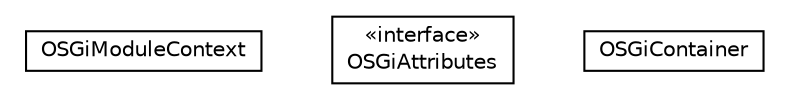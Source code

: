 #!/usr/local/bin/dot
#
# Class diagram 
# Generated by UMLGraph version R5_6-24-gf6e263 (http://www.umlgraph.org/)
#

digraph G {
	edge [fontname="Helvetica",fontsize=10,labelfontname="Helvetica",labelfontsize=10];
	node [fontname="Helvetica",fontsize=10,shape=plaintext];
	nodesep=0.25;
	ranksep=0.5;
	// org.universAAL.middleware.container.osgi.OSGiModuleContext
	c451080 [label=<<table title="org.universAAL.middleware.container.osgi.OSGiModuleContext" border="0" cellborder="1" cellspacing="0" cellpadding="2" port="p" href="./OSGiModuleContext.html">
		<tr><td><table border="0" cellspacing="0" cellpadding="1">
<tr><td align="center" balign="center"> OSGiModuleContext </td></tr>
		</table></td></tr>
		</table>>, URL="./OSGiModuleContext.html", fontname="Helvetica", fontcolor="black", fontsize=10.0];
	// org.universAAL.middleware.container.osgi.OSGiAttributes
	c451081 [label=<<table title="org.universAAL.middleware.container.osgi.OSGiAttributes" border="0" cellborder="1" cellspacing="0" cellpadding="2" port="p" href="./OSGiAttributes.html">
		<tr><td><table border="0" cellspacing="0" cellpadding="1">
<tr><td align="center" balign="center"> &#171;interface&#187; </td></tr>
<tr><td align="center" balign="center"> OSGiAttributes </td></tr>
		</table></td></tr>
		</table>>, URL="./OSGiAttributes.html", fontname="Helvetica", fontcolor="black", fontsize=10.0];
	// org.universAAL.middleware.container.osgi.OSGiContainer
	c451082 [label=<<table title="org.universAAL.middleware.container.osgi.OSGiContainer" border="0" cellborder="1" cellspacing="0" cellpadding="2" port="p" href="./OSGiContainer.html">
		<tr><td><table border="0" cellspacing="0" cellpadding="1">
<tr><td align="center" balign="center"> OSGiContainer </td></tr>
		</table></td></tr>
		</table>>, URL="./OSGiContainer.html", fontname="Helvetica", fontcolor="black", fontsize=10.0];
}

